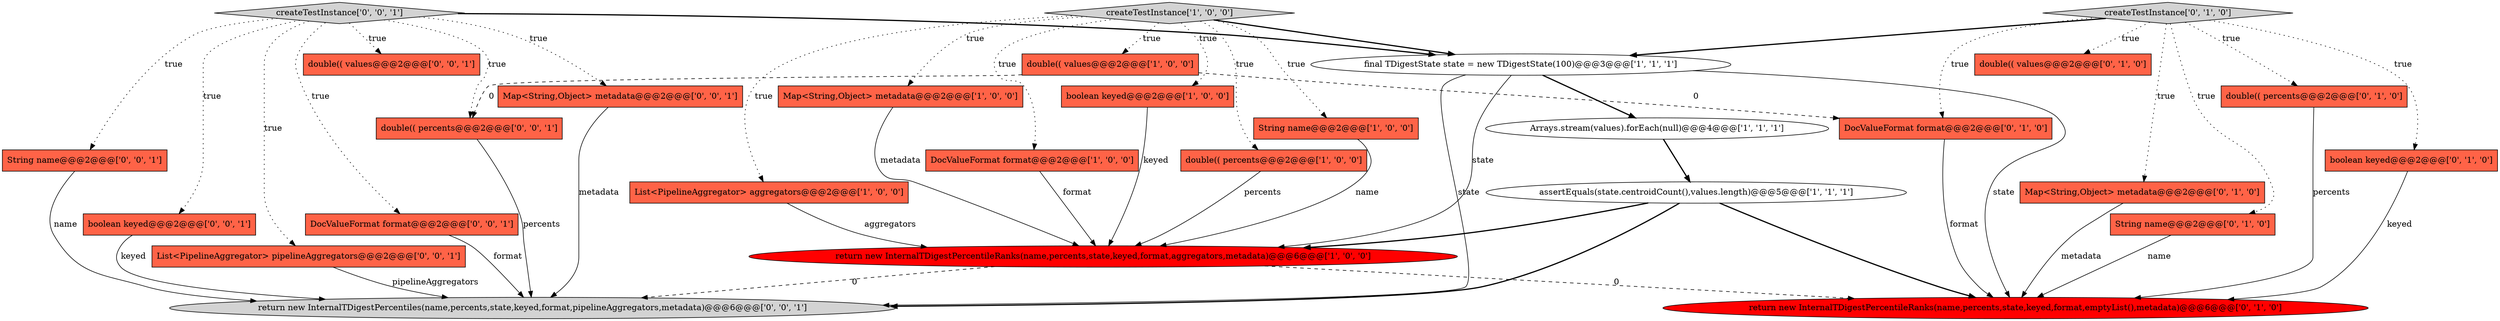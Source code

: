 digraph {
1 [style = filled, label = "createTestInstance['1', '0', '0']", fillcolor = lightgray, shape = diamond image = "AAA0AAABBB1BBB"];
24 [style = filled, label = "Map<String,Object> metadata@@@2@@@['0', '0', '1']", fillcolor = tomato, shape = box image = "AAA0AAABBB3BBB"];
13 [style = filled, label = "double(( percents@@@2@@@['0', '1', '0']", fillcolor = tomato, shape = box image = "AAA0AAABBB2BBB"];
21 [style = filled, label = "String name@@@2@@@['0', '0', '1']", fillcolor = tomato, shape = box image = "AAA0AAABBB3BBB"];
23 [style = filled, label = "boolean keyed@@@2@@@['0', '0', '1']", fillcolor = tomato, shape = box image = "AAA0AAABBB3BBB"];
20 [style = filled, label = "return new InternalTDigestPercentiles(name,percents,state,keyed,format,pipelineAggregators,metadata)@@@6@@@['0', '0', '1']", fillcolor = lightgray, shape = ellipse image = "AAA0AAABBB3BBB"];
27 [style = filled, label = "double(( percents@@@2@@@['0', '0', '1']", fillcolor = tomato, shape = box image = "AAA0AAABBB3BBB"];
8 [style = filled, label = "final TDigestState state = new TDigestState(100)@@@3@@@['1', '1', '1']", fillcolor = white, shape = ellipse image = "AAA0AAABBB1BBB"];
6 [style = filled, label = "assertEquals(state.centroidCount(),values.length)@@@5@@@['1', '1', '1']", fillcolor = white, shape = ellipse image = "AAA0AAABBB1BBB"];
9 [style = filled, label = "boolean keyed@@@2@@@['1', '0', '0']", fillcolor = tomato, shape = box image = "AAA0AAABBB1BBB"];
7 [style = filled, label = "double(( percents@@@2@@@['1', '0', '0']", fillcolor = tomato, shape = box image = "AAA0AAABBB1BBB"];
17 [style = filled, label = "double(( values@@@2@@@['0', '1', '0']", fillcolor = tomato, shape = box image = "AAA0AAABBB2BBB"];
16 [style = filled, label = "boolean keyed@@@2@@@['0', '1', '0']", fillcolor = tomato, shape = box image = "AAA0AAABBB2BBB"];
18 [style = filled, label = "DocValueFormat format@@@2@@@['0', '1', '0']", fillcolor = tomato, shape = box image = "AAA1AAABBB2BBB"];
25 [style = filled, label = "List<PipelineAggregator> pipelineAggregators@@@2@@@['0', '0', '1']", fillcolor = tomato, shape = box image = "AAA0AAABBB3BBB"];
3 [style = filled, label = "List<PipelineAggregator> aggregators@@@2@@@['1', '0', '0']", fillcolor = tomato, shape = box image = "AAA0AAABBB1BBB"];
26 [style = filled, label = "DocValueFormat format@@@2@@@['0', '0', '1']", fillcolor = tomato, shape = box image = "AAA0AAABBB3BBB"];
11 [style = filled, label = "Arrays.stream(values).forEach(null)@@@4@@@['1', '1', '1']", fillcolor = white, shape = ellipse image = "AAA0AAABBB1BBB"];
15 [style = filled, label = "return new InternalTDigestPercentileRanks(name,percents,state,keyed,format,emptyList(),metadata)@@@6@@@['0', '1', '0']", fillcolor = red, shape = ellipse image = "AAA1AAABBB2BBB"];
2 [style = filled, label = "return new InternalTDigestPercentileRanks(name,percents,state,keyed,format,aggregators,metadata)@@@6@@@['1', '0', '0']", fillcolor = red, shape = ellipse image = "AAA1AAABBB1BBB"];
0 [style = filled, label = "Map<String,Object> metadata@@@2@@@['1', '0', '0']", fillcolor = tomato, shape = box image = "AAA0AAABBB1BBB"];
10 [style = filled, label = "double(( values@@@2@@@['1', '0', '0']", fillcolor = tomato, shape = box image = "AAA1AAABBB1BBB"];
4 [style = filled, label = "String name@@@2@@@['1', '0', '0']", fillcolor = tomato, shape = box image = "AAA0AAABBB1BBB"];
12 [style = filled, label = "Map<String,Object> metadata@@@2@@@['0', '1', '0']", fillcolor = tomato, shape = box image = "AAA0AAABBB2BBB"];
14 [style = filled, label = "String name@@@2@@@['0', '1', '0']", fillcolor = tomato, shape = box image = "AAA0AAABBB2BBB"];
19 [style = filled, label = "createTestInstance['0', '1', '0']", fillcolor = lightgray, shape = diamond image = "AAA0AAABBB2BBB"];
22 [style = filled, label = "double(( values@@@2@@@['0', '0', '1']", fillcolor = tomato, shape = box image = "AAA0AAABBB3BBB"];
28 [style = filled, label = "createTestInstance['0', '0', '1']", fillcolor = lightgray, shape = diamond image = "AAA0AAABBB3BBB"];
5 [style = filled, label = "DocValueFormat format@@@2@@@['1', '0', '0']", fillcolor = tomato, shape = box image = "AAA0AAABBB1BBB"];
19->14 [style = dotted, label="true"];
3->2 [style = solid, label="aggregators"];
8->15 [style = solid, label="state"];
1->8 [style = bold, label=""];
1->10 [style = dotted, label="true"];
2->20 [style = dashed, label="0"];
9->2 [style = solid, label="keyed"];
7->2 [style = solid, label="percents"];
28->21 [style = dotted, label="true"];
19->17 [style = dotted, label="true"];
12->15 [style = solid, label="metadata"];
28->25 [style = dotted, label="true"];
11->6 [style = bold, label=""];
0->2 [style = solid, label="metadata"];
21->20 [style = solid, label="name"];
19->18 [style = dotted, label="true"];
23->20 [style = solid, label="keyed"];
19->12 [style = dotted, label="true"];
1->4 [style = dotted, label="true"];
19->13 [style = dotted, label="true"];
8->2 [style = solid, label="state"];
24->20 [style = solid, label="metadata"];
10->27 [style = dashed, label="0"];
25->20 [style = solid, label="pipelineAggregators"];
19->8 [style = bold, label=""];
6->15 [style = bold, label=""];
16->15 [style = solid, label="keyed"];
6->2 [style = bold, label=""];
1->3 [style = dotted, label="true"];
1->7 [style = dotted, label="true"];
6->20 [style = bold, label=""];
2->15 [style = dashed, label="0"];
28->24 [style = dotted, label="true"];
13->15 [style = solid, label="percents"];
5->2 [style = solid, label="format"];
18->15 [style = solid, label="format"];
1->9 [style = dotted, label="true"];
8->20 [style = solid, label="state"];
28->8 [style = bold, label=""];
28->26 [style = dotted, label="true"];
19->16 [style = dotted, label="true"];
26->20 [style = solid, label="format"];
28->22 [style = dotted, label="true"];
28->23 [style = dotted, label="true"];
27->20 [style = solid, label="percents"];
1->0 [style = dotted, label="true"];
28->27 [style = dotted, label="true"];
8->11 [style = bold, label=""];
4->2 [style = solid, label="name"];
1->5 [style = dotted, label="true"];
10->18 [style = dashed, label="0"];
14->15 [style = solid, label="name"];
}

